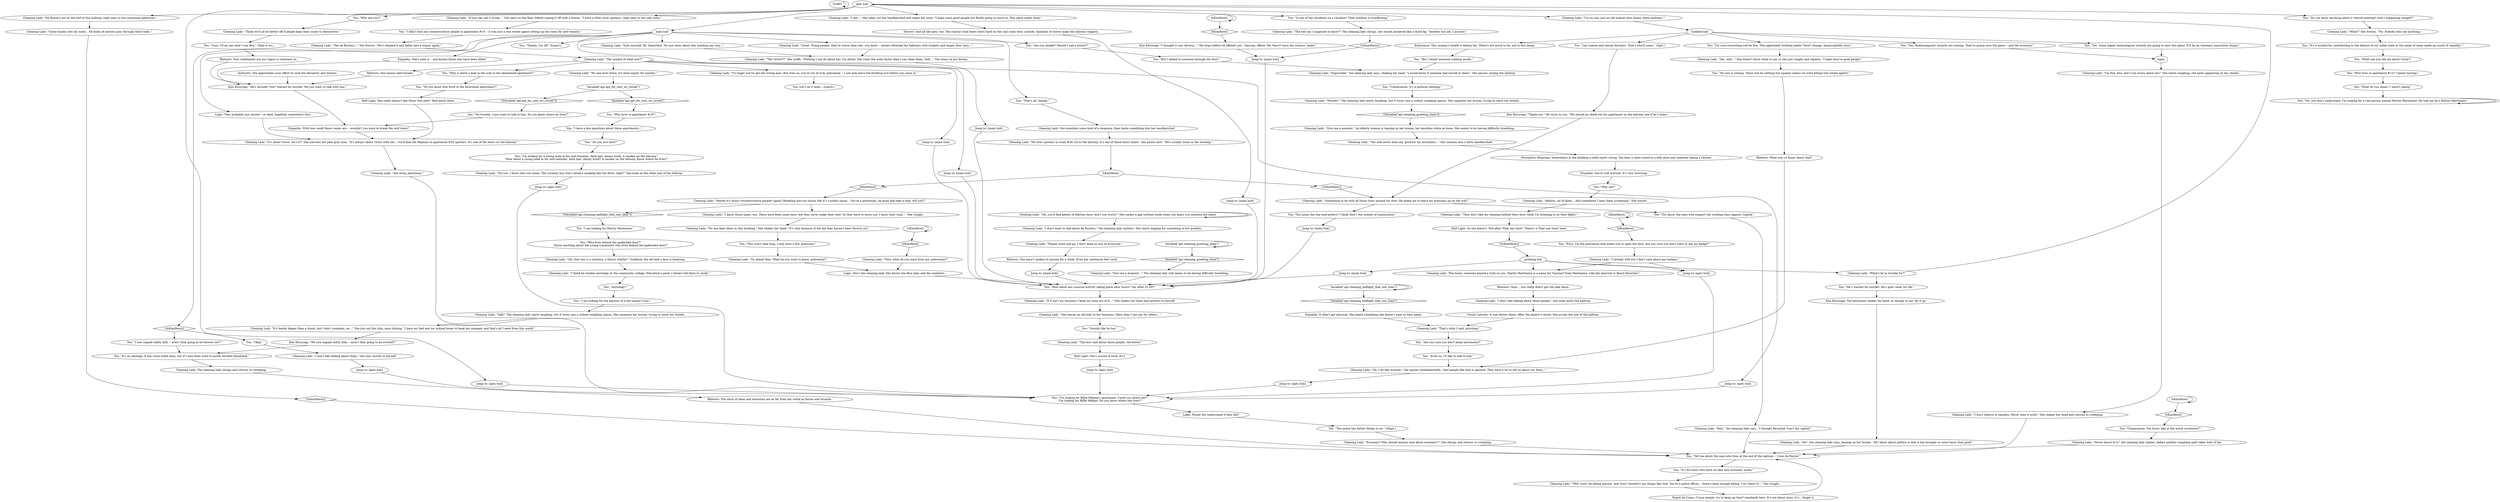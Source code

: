 # APT / CLEANING LADY
# Cleaning lady inside the apartment building. Part of her greeting is in PIER / APARTMENTS PIER DOOR dialogue.
# ==================================================
digraph G {
	  0 [label="START"];
	  1 [label="input"];
	  2 [label="Cleaning Lady: \"Oh, I do like wizards,\" she agrees wholeheartedly. \"And people like that in general. They have a lot to tell us about our fates...\""];
	  3 [label="Cleaning Lady: \"He lives upstairs in room #28. Go to the balcony. It's one of those doors there,\" she points east. \"He's usually home in the evening.\""];
	  4 [label="Jump to: [main hub]"];
	  5 [label="Jump to: [main hub]"];
	  6 [label="Cleaning Lady: \"She leaves an old lady to her business. More than I can say for others...\""];
	  7 [label="Cleaning Lady: \"Think we'd all be better off if people kept their noses to themselves.\""];
	  8 [label="Cleaning Lady: \"I'm no one, just an old woman who cleans these hallways.\""];
	  9 [label="You: \"Who lives behind the padlocked door?\"\n\"Know anything about the young communist who lives behind the padlocked door?\""];
	  10 [label="Cleaning Lady: \"Oh, you'll find plenty of Martins here, don't you worry!\" She smiles a gap toothed smile when she hears you mention the name."];
	  11 [label="You: \"What do you mean? I wasn't joking.\""];
	  12 [label="Cleaning Lady: \"The de Ruyters...\" She frowns. \"He's chained it and fallen into a stupor again.\""];
	  13 [label="Cleaning Lady: \"I see...\" She takes out her handkerchief and wipes her nose. \"I hope some good people are finally going to move in. This place needs them.\""];
	  14 [label="You: \"What can you tell me about Cindy?\""];
	  15 [label="Cleaning Lady: \"I don't believe in equality. Never seen it work.\" She shakes her head and returns to sweeping."];
	  16 [label="Empathy: You're still worried. It's very worrying."];
	  17 [label="Cleaning Lady: \"What's he in trouble for?\""];
	  18 [label="You: \"First, I'm the policeman that asked you to open the door. Are you sure you don't want to see my badge?\""];
	  19 [label="Kim Kitsuragi: \"He's actually *not* wanted for murder. We just want to talk with him.\""];
	  20 [label="Jump to: [main hub]"];
	  21 [label="Rhetoric: She hasn't spoken to anyone for a while. Even her sentences feel rusty."];
	  22 [label="Logic: They probably just moved -- or died, hopefully somewhere else."];
	  23 [label="You: \"Do you know anything about a *secret meeting* that's happening tonight?\""];
	  24 [label="You: \"Tell me about the man who lives at the end of the hallway -- Uuno de Ruyter.\""];
	  25 [label="Jump to: [apts hub]"];
	  26 [label="You: \"Are you alright? Should I call a doctor?\""];
	  27 [label="You: \"I am looking for Martin Martinaise.\""];
	  28 [label="Visual Calculus: It was dirtier there. After the janitor's closet. She avoids the end of the hallway."];
	  29 [label="Jump to: [apts hub]"];
	  30 [label="Jump to: [apts hub]"];
	  31 [label="You: \"Who lives in apartment #12? I heard snoring.\""];
	  32 [label="Cleaning Lady: \"The *artist*?\" She scoffs. \"Nothing I can do about her, I'm afraid. She ruins the walls faster than I can clean them. Still...\" She leans on her broom."];
	  33 [label="Jump to: [apts hub]"];
	  34 [label="You: \"It's for loons who have no idea how economy works.\""];
	  35 [label="Cleaning Lady: \"I don't want to talk about de Ruyters,\" the cleaning lady mutters. She starts digging for something in her pockets."];
	  36 [label="You: \"No, you don't understand. I'm looking for a real person named Martin Martinaise. He told me he's Martin Martinaise.\""];
	  37 [label="Cleaning Lady: \"Pea-brain, someone played a trick on you. Martin Martinaise is a name for *anyone* from Martinaise. Like Jim Jamrock or Raoul Revachol.\""];
	  38 [label="You: \"This won't take long, I only have a few questions.\""];
	  39 [label="Cleaning Lady: \"I don't like talking about those people,\" she looks down the hallway."];
	  40 [label="IsKimHere()"];
	  41 [label="IsKimHere()", shape=diamond];
	  42 [label="!(IsKimHere())", shape=diamond];
	  43 [label="Half Light: She really doesn't like those *nut jobs*. Bad blood there."];
	  44 [label="Cleaning Lady: \"The hell am I supposed to know?\" The cleaning lady shrugs, her mouth puckered like a dried fig. \"Another nut job, I assume.\""];
	  45 [label="Cleaning Lady: \"People come and go, I don't keep an eye on everyone.\""];
	  46 [label="You: \"Why not?\""];
	  47 [label="Cleaning Lady: \"Now, what do you want from me, policeman?\""];
	  48 [label="Kim Kitsuragi: The lieutenant shakes his head, as though to say 'let it go.'"];
	  49 [label="IsKimHere()"];
	  50 [label="IsKimHere()", shape=diamond];
	  51 [label="!(IsKimHere())", shape=diamond];
	  52 [label="Variable[\"apt.cleaning_halflight_that_one_time\"]"];
	  53 [label="Variable[\"apt.cleaning_halflight_that_one_time\"]", shape=diamond];
	  54 [label="!(Variable[\"apt.cleaning_halflight_that_one_time\"])", shape=diamond];
	  55 [label="You: \"Sure, I'll go see what I can find.\" (Take it on.)"];
	  56 [label="Jump to: [main hub]"];
	  57 [label="You: \"I have a few questions about those apartments...\""];
	  58 [label="Cleaning Lady: \"No one lives there, it's been empty for months.\""];
	  59 [label="You: \"Communism. It's a political ideology.\""];
	  60 [label="Cleaning Lady: \"Maybe it's those *counterculture people* again? Breaking into our house like it's a public space... You're a policeman, be good and take a look, will you?\""];
	  61 [label="Kim Kitsuragi: \"Thank you.\" He turns to you. \"We should go check out his apartment on the balcony, see if he's home.\""];
	  62 [label="Cleaning Lady: \"I know those types, yes. There have been some here, but they never make their rent. So they have to move out. I know their type...\" She coughs."];
	  63 [label="You: \"The police has better things to do.\" (Nope.)"];
	  64 [label="You: \"How about any unusual activity taking place after hours? Say after 22.00?\""];
	  65 [label="main hub"];
	  66 [label="You: \"Why is there a hole in the wall in the abandoned apartment?\""];
	  67 [label="You: \"You know, the ones who support the working class against Capital.\""];
	  68 [label="You: \"Are you sure you don't mean astronomy?\""];
	  69 [label="IsKimHere()"];
	  70 [label="IsKimHere()", shape=diamond];
	  71 [label="!(IsKimHere())", shape=diamond];
	  72 [label="Empathy: With how small these rooms are -- wouldn't you want to break the wall down?"];
	  73 [label="Cleaning Lady: \"Talk!\" The cleaning lady starts laughing, but it turns into a violent coughing spasm. She squeezes her broom, trying to catch her breath."];
	  74 [label="Cleaning Lady: \"De Ruyters are at the end of this hallway, right next to the communal bathroom.\""];
	  75 [label="You: \"Who lives in apartment #10?\""];
	  76 [label="You: \"But I talked to someone through the door.\""];
	  77 [label="Cleaning Lady: \"I'm fine, fine, don't you worry about me!\" She starts coughing, red spots appearing on her cheeks."];
	  78 [label="Variable[\"apt.cleaning_greeting_done\"]"];
	  79 [label="Variable[\"apt.cleaning_greeting_done\"]", shape=diamond];
	  80 [label="!(Variable[\"apt.cleaning_greeting_done\"])", shape=diamond];
	  81 [label="Cleaning Lady: \"I'd wager you've got the wrong man. But even so, you're out of luck, policeman -- I saw him leave the building just before you came in.\""];
	  82 [label="You: \"Communism. You know, like in the world revolution?\""];
	  83 [label="Kim Kitsuragi: \"We saw unpaid utility bills -- aren't they going to be evicted?\""];
	  84 [label="Shivers: And all she gets, too. The coastal wind beats down hard on the coal room door, outside. Splashes of waves make the balcony slippery..."];
	  85 [label="Untitled hub"];
	  86 [label="You: \"Do you live here?\""];
	  87 [label="Cleaning Lady: \"Ask away, policeman.\""];
	  88 [label="Jump to: [main hub]"];
	  89 [label="You: Let's do it later... [Leave.]"];
	  90 [label="You: \"Even so, I'd like to talk to him.\""];
	  91 [label="Cleaning Lady: \"That's what I said, astrology.\""];
	  92 [label="IsKimHere()"];
	  93 [label="IsKimHere()", shape=diamond];
	  94 [label="!(IsKimHere())", shape=diamond];
	  95 [label="You: \"I didn't find any counterculture people in apartment #10 -- it was just a real estate agent setting up the room for new tenants.\""];
	  96 [label="Cleaning Lady: \"It's barely bigger than a closet, but I don't complain, no...\" She juts out her chin, eyes shining. \"I have my bed and my aching bones to keep me company and that's all I need from this world.\""];
	  97 [label="Rhetoric: What was so funny about that?"];
	  98 [label="Cleaning Lady: \"*We* won't be killing anyone. And *you* shouldn't say things like that. You're a police officer... there's been enough killing. I've *seen* it...\" She coughs."];
	  99 [label="Cleaning Lady: \"Economy? Why should anyone care about economy?!\" She shrugs and returns to sweeping."];
	  100 [label="Cleaning Lady: \"Suit yourself, Mr. Important. No one cares about this building any way...\""];
	  101 [label="You: \"Who are you?\""];
	  102 [label="You: \"Do you know who lived in the foreclosed apartment?\""];
	  103 [label="Cleaning Lady: \"Some lunatic lost his mind... All kinds of morons pass through these halls.\""];
	  104 [label="Jump to: [main hub]"];
	  105 [label="Cleaning Lady: \"The symbol of what now?\""];
	  106 [label="You: \"Sounds like he has.\""];
	  107 [label="Jump to: [apts hub]"];
	  108 [label="Rhetoric: She means clairvoyants."];
	  109 [label="You: \"It's a symbol for contributing to the demise of our noble state in the name of some made-up world of 'equality'.\""];
	  110 [label="Logic: Would she understand if they did?"];
	  111 [label="Cleaning Lady: \"It's about Victor, isn't it?\" She narrows her pale grey eyes. \"It's always about Victor with her... You'll find the Méjeans in apartment #20 upstairs. It's one of the doors on the balcony.\""];
	  112 [label="Jump to: [apts hub]"];
	  113 [label="Perception (Hearing): Somewhere in the building a child starts crying. You hear a radio tuned to a talk show and someone taking a shower."];
	  114 [label="Endurance: This woman's health is failing her. There's not much to do, not in this damp."];
	  115 [label="You: \"No one is coming. There will be nothing but squalor unless we start killing real estate agents.\""];
	  116 [label="Rhetoric: Your statements are too vague to comment on."];
	  117 [label="Cleaning Lady: \"Great. Young people, they're worse than rats, you know -- always littering the hallways with trinkets and empty beer cans...\""];
	  118 [label="You: \"I'm looking for Billie Méjean's apartment. Could you direct me?\"\n\"I'm looking for Billie Méjean. Do you know where she lives?\""];
	  119 [label="apts hub"];
	  120 [label="You: \"No trouble, I just want to talk to him. Do you know where he lives?\""];
	  121 [label="You: \"But I heard someone walking inside.\""];
	  122 [label="greeting hub"];
	  123 [label="Cleaning Lady: \"Murder!\" The cleaning lady starts laughing, but it turns into a violent coughing spasm. She squeezes her broom, trying to catch her breath."];
	  124 [label="Cleaning Lady: \"Ah!\" the cleaning lady says, leaning on her broom. \"All I know about politics is that it has brought us more harm than good.\""];
	  125 [label="Esprit de Corps: C'mon people, try to keep up *any* standards here. It's not about stars, it's... forget it."];
	  126 [label="Empathy: She's seen it -- and known those who have been killed."];
	  127 [label="You: \"I'm looking for a young male in his mid-twenties, dark hair, skinny build. A smoker on the balcony.\"\n\"How about a young male in his mid-twenties, dark hair, skinny build? A smoker on the balcony. Know where he lives?\""];
	  128 [label="Cleaning Lady: \"If you can call it living...\" She spits on the floor, before wiping it off with a broom. \"I have a little room upstairs, right next to the coal room.\""];
	  129 [label="You: \"That's all, thanks.\""];
	  130 [label="You: \"I am looking for the parents of a kid named Cuno.\""];
	  131 [label="Cleaning Lady: \"Something to do with all those stars around his door. He asked me to leave his drawings up on the wall.\""];
	  132 [label="Jump to: [main hub]"];
	  133 [label="You: \"It's an ideology. It has some noble aims, but it's also been used to justify terrible bloodshed.\""];
	  134 [label="Cleaning Lady: \"No one likes them in this building.\" She shakes her head. \"It's only because of the kid they haven't been thrown out.\""];
	  135 [label="Authority: She appreciates your effort to curb the deviantry and laxness."];
	  136 [label="Cleaning Lady: \"Addicts, all of them... And sometimes I hear them screaming.\" She winces."];
	  137 [label="Jump to: [main hub]"];
	  138 [label="You: \"Lax women and sexual deviants. That's who'll come.\" (Spit.)"];
	  139 [label="Cleaning Lady: \"The cold never does any good for my bronchitis...\" She sneezes into a dirty handkerchief."];
	  140 [label="Cleaning Lady: \"I already told you I don't care about any badges.\""];
	  141 [label="Cleaning Lady: \"Huh,\" the cleaning lady says, \"I thought Revachol *was* the capital.\""];
	  142 [label="Empathy: It didn't get physical. She heard something she doesn't want to hear again."];
	  143 [label="Cleaning Lady: \"I don't like talking about them,\" she says mostly to herself."];
	  144 [label="Half Light: She's scared of room #12."];
	  145 [label="IsKimHere()"];
	  146 [label="IsKimHere()", shape=diamond];
	  147 [label="!(IsKimHere())", shape=diamond];
	  148 [label="Rhetoric: Oops... you really didn't get the joke there."];
	  149 [label="You: \"Yes. Some highly technological wizards are going to save this place. It'll be an visionary innovation utopia.\""];
	  150 [label="Cleaning Lady: \"Yes, well...\" She doesn't know what to say so she just coughs and repeats: \"I hope they're good people.\""];
	  151 [label="Cleaning Lady: \"Yes-yes. I know who you mean. The scrawny boy who's always smoking like the devil, right?\" She looks at the other end of the hallway."];
	  152 [label="Cleaning Lady: She mumbles some kind of a response, then hacks something into her handkerchief."];
	  153 [label="Cleaning Lady: \"Give me a moment...\" The cleaning lady still seems to be having difficulty breathing."];
	  154 [label="Cleaning Lady: \"Go ahead then. What do you want to know, policeman?\""];
	  155 [label="Logic: She's the cleaning lady. She knows the floor plan and the residents."];
	  156 [label="Kim Kitsuragi: \"I thought it was obvious...\" He stops before he offends you. \"Anyway, officer. We *don't* have the witness' name.\""];
	  157 [label="Cleaning Lady: \"If it ain't my business I keep my nose out of it...\" She shakes her head and mutters to herself."];
	  158 [label="Cleaning Lady: \"They don't like me cleaning behind their door, think I'm listening in on their fights.\""];
	  159 [label="Cleaning Lady: \"Impossible,\" the cleaning lady says, shaking her head, \"I would know if someone had moved in there.\" She pauses, eyeing the hallway."];
	  160 [label="Half Light: So she doesn't. Not after *that one time*. There's a *that one time* here."];
	  161 [label="Jump to: [apts hub]"];
	  162 [label="You: \"Okay.\""];
	  163 [label="You: \"Yes. Radiocomputer wizards are coming. They're gonna save the place -- and the economy.\""];
	  164 [label="You: \"I'm sure everything will be fine. This apartment building needs *slow* change. Imperceptibly slow.\""];
	  165 [label="You: \"Is one of the residents on a vacation? Their mailbox is overflowing.\""];
	  166 [label="Cleaning Lady: \"Oh, that one is a scientist, a future scholar!\" Suddenly the old lady's face is beaming."];
	  167 [label="You: \"You mean the star-and-antlers? I think that's the symbol of communism.\""];
	  168 [label="Variable[\"apt.apt_for_rent_wc_reveal\"]"];
	  169 [label="Variable[\"apt.apt_for_rent_wc_reveal\"]", shape=diamond];
	  170 [label="!(Variable[\"apt.apt_for_rent_wc_reveal\"])", shape=diamond];
	  171 [label="Cleaning Lady: \"Give me a moment.\" An elderly woman is leaning on her broom, her knuckles white as bone. She seems to be having difficulty breathing."];
	  172 [label="Cleaning Lady: \"I think he studies astrology at the community college. Education's good, I always tell them to study.\""];
	  173 [label="You: \"He's wanted for murder. He's goin' away for life.\""];
	  174 [label="Rhetoric: The clash of ideas and atrocities are as far from her world as fairies and wizards."];
	  175 [label="Cleaning Lady: \"What?\" She frowns. \"No. Nobody tells me anything.\""];
	  176 [label="You: \"Thanks, I'm off.\" [Leave.]"];
	  177 [label="You: \"Astrology?\""];
	  178 [label="Cleaning Lady: \"Never heard of it,\" the cleaning lady replies, before another coughing spell takes hold of her."];
	  179 [label="Cleaning Lady: The cleaning lady shrugs and returns to sweeping."];
	  180 [label="You: \"I saw unpaid utility bills -- aren't they going to be thrown out?\""];
	  181 [label="Cleaning Lady: \"The less said about those people, the better.\""];
	  0 -> 0
	  1 -> 77
	  2 -> 107
	  3 -> 145
	  4 -> 64
	  5 -> 64
	  6 -> 106
	  7 -> 55
	  8 -> 85
	  9 -> 166
	  10 -> 10
	  10 -> 35
	  11 -> 36
	  12 -> 105
	  13 -> 84
	  14 -> 31
	  15 -> 24
	  16 -> 46
	  17 -> 173
	  17 -> 119
	  18 -> 140
	  19 -> 72
	  20 -> 64
	  21 -> 137
	  22 -> 111
	  23 -> 175
	  24 -> 34
	  25 -> 118
	  26 -> 76
	  27 -> 9
	  28 -> 91
	  29 -> 118
	  30 -> 118
	  31 -> 11
	  32 -> 5
	  33 -> 118
	  34 -> 98
	  35 -> 45
	  36 -> 36
	  37 -> 148
	  38 -> 154
	  39 -> 28
	  40 -> 40
	  40 -> 41
	  41 -> 156
	  42 -> 4
	  43 -> 111
	  44 -> 42
	  45 -> 21
	  46 -> 136
	  47 -> 155
	  48 -> 124
	  49 -> 49
	  49 -> 50
	  50 -> 18
	  51 -> 122
	  52 -> 52
	  52 -> 53
	  53 -> 142
	  54 -> 27
	  55 -> 116
	  56 -> 64
	  57 -> 86
	  58 -> 168
	  59 -> 123
	  60 -> 62
	  60 -> 54
	  61 -> 131
	  62 -> 134
	  63 -> 99
	  64 -> 157
	  65 -> 129
	  65 -> 100
	  65 -> 176
	  65 -> 117
	  65 -> 22
	  65 -> 56
	  65 -> 94
	  65 -> 26
	  65 -> 126
	  66 -> 102
	  67 -> 141
	  68 -> 90
	  69 -> 69
	  69 -> 70
	  70 -> 47
	  71 -> 24
	  72 -> 111
	  73 -> 96
	  74 -> 103
	  75 -> 57
	  76 -> 159
	  77 -> 15
	  78 -> 78
	  78 -> 79
	  79 -> 153
	  80 -> 171
	  81 -> 89
	  82 -> 178
	  83 -> 133
	  84 -> 20
	  85 -> 163
	  85 -> 164
	  85 -> 138
	  85 -> 114
	  85 -> 149
	  86 -> 127
	  87 -> 118
	  88 -> 64
	  90 -> 2
	  91 -> 68
	  92 -> 92
	  92 -> 93
	  93 -> 82
	  94 -> 162
	  94 -> 180
	  95 -> 12
	  96 -> 83
	  97 -> 2
	  98 -> 125
	  99 -> 24
	  100 -> 32
	  101 -> 7
	  102 -> 43
	  103 -> 71
	  104 -> 64
	  105 -> 33
	  105 -> 66
	  105 -> 132
	  105 -> 108
	  105 -> 81
	  105 -> 58
	  106 -> 181
	  107 -> 118
	  108 -> 19
	  109 -> 14
	  110 -> 63
	  111 -> 87
	  112 -> 118
	  113 -> 16
	  114 -> 121
	  115 -> 97
	  116 -> 19
	  117 -> 32
	  118 -> 110
	  119 -> 128
	  119 -> 65
	  119 -> 101
	  119 -> 165
	  119 -> 8
	  119 -> 74
	  119 -> 13
	  119 -> 23
	  119 -> 30
	  120 -> 72
	  121 -> 159
	  122 -> 88
	  122 -> 17
	  122 -> 37
	  122 -> 25
	  123 -> 80
	  124 -> 24
	  125 -> 24
	  126 -> 19
	  127 -> 151
	  128 -> 95
	  129 -> 152
	  130 -> 73
	  131 -> 67
	  131 -> 167
	  132 -> 64
	  133 -> 179
	  134 -> 38
	  135 -> 19
	  136 -> 158
	  137 -> 64
	  138 -> 61
	  139 -> 113
	  140 -> 25
	  140 -> 37
	  141 -> 24
	  142 -> 91
	  143 -> 161
	  144 -> 29
	  145 -> 146
	  145 -> 147
	  146 -> 60
	  147 -> 131
	  148 -> 39
	  149 -> 1
	  150 -> 115
	  151 -> 112
	  152 -> 3
	  153 -> 64
	  154 -> 155
	  155 -> 64
	  156 -> 4
	  157 -> 6
	  158 -> 160
	  159 -> 59
	  160 -> 51
	  161 -> 118
	  162 -> 143
	  163 -> 1
	  164 -> 150
	  165 -> 44
	  166 -> 172
	  167 -> 104
	  168 -> 169
	  168 -> 170
	  169 -> 75
	  170 -> 120
	  171 -> 139
	  172 -> 177
	  173 -> 48
	  174 -> 24
	  175 -> 109
	  177 -> 130
	  178 -> 24
	  179 -> 174
	  180 -> 133
	  181 -> 144
}

